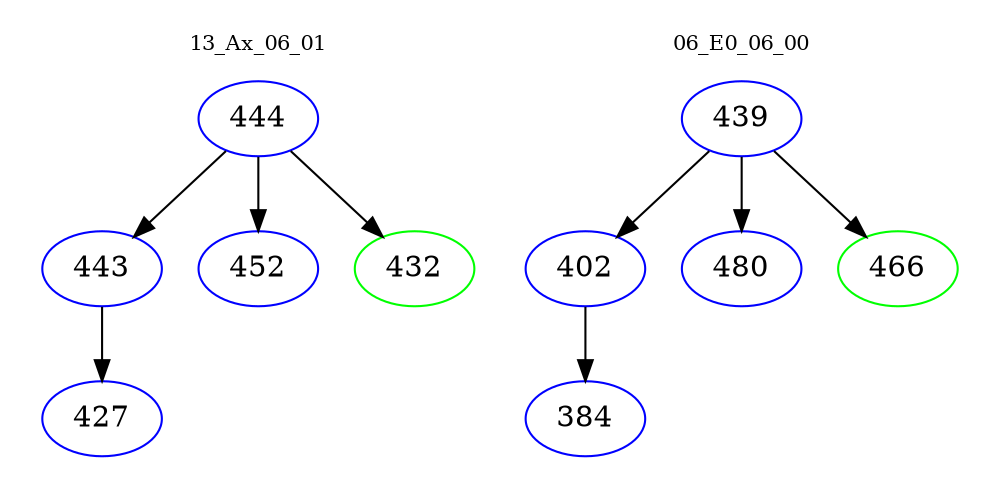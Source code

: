 digraph{
subgraph cluster_0 {
color = white
label = "13_Ax_06_01";
fontsize=10;
T0_444 [label="444", color="blue"]
T0_444 -> T0_443 [color="black"]
T0_443 [label="443", color="blue"]
T0_443 -> T0_427 [color="black"]
T0_427 [label="427", color="blue"]
T0_444 -> T0_452 [color="black"]
T0_452 [label="452", color="blue"]
T0_444 -> T0_432 [color="black"]
T0_432 [label="432", color="green"]
}
subgraph cluster_1 {
color = white
label = "06_E0_06_00";
fontsize=10;
T1_439 [label="439", color="blue"]
T1_439 -> T1_402 [color="black"]
T1_402 [label="402", color="blue"]
T1_402 -> T1_384 [color="black"]
T1_384 [label="384", color="blue"]
T1_439 -> T1_480 [color="black"]
T1_480 [label="480", color="blue"]
T1_439 -> T1_466 [color="black"]
T1_466 [label="466", color="green"]
}
}

